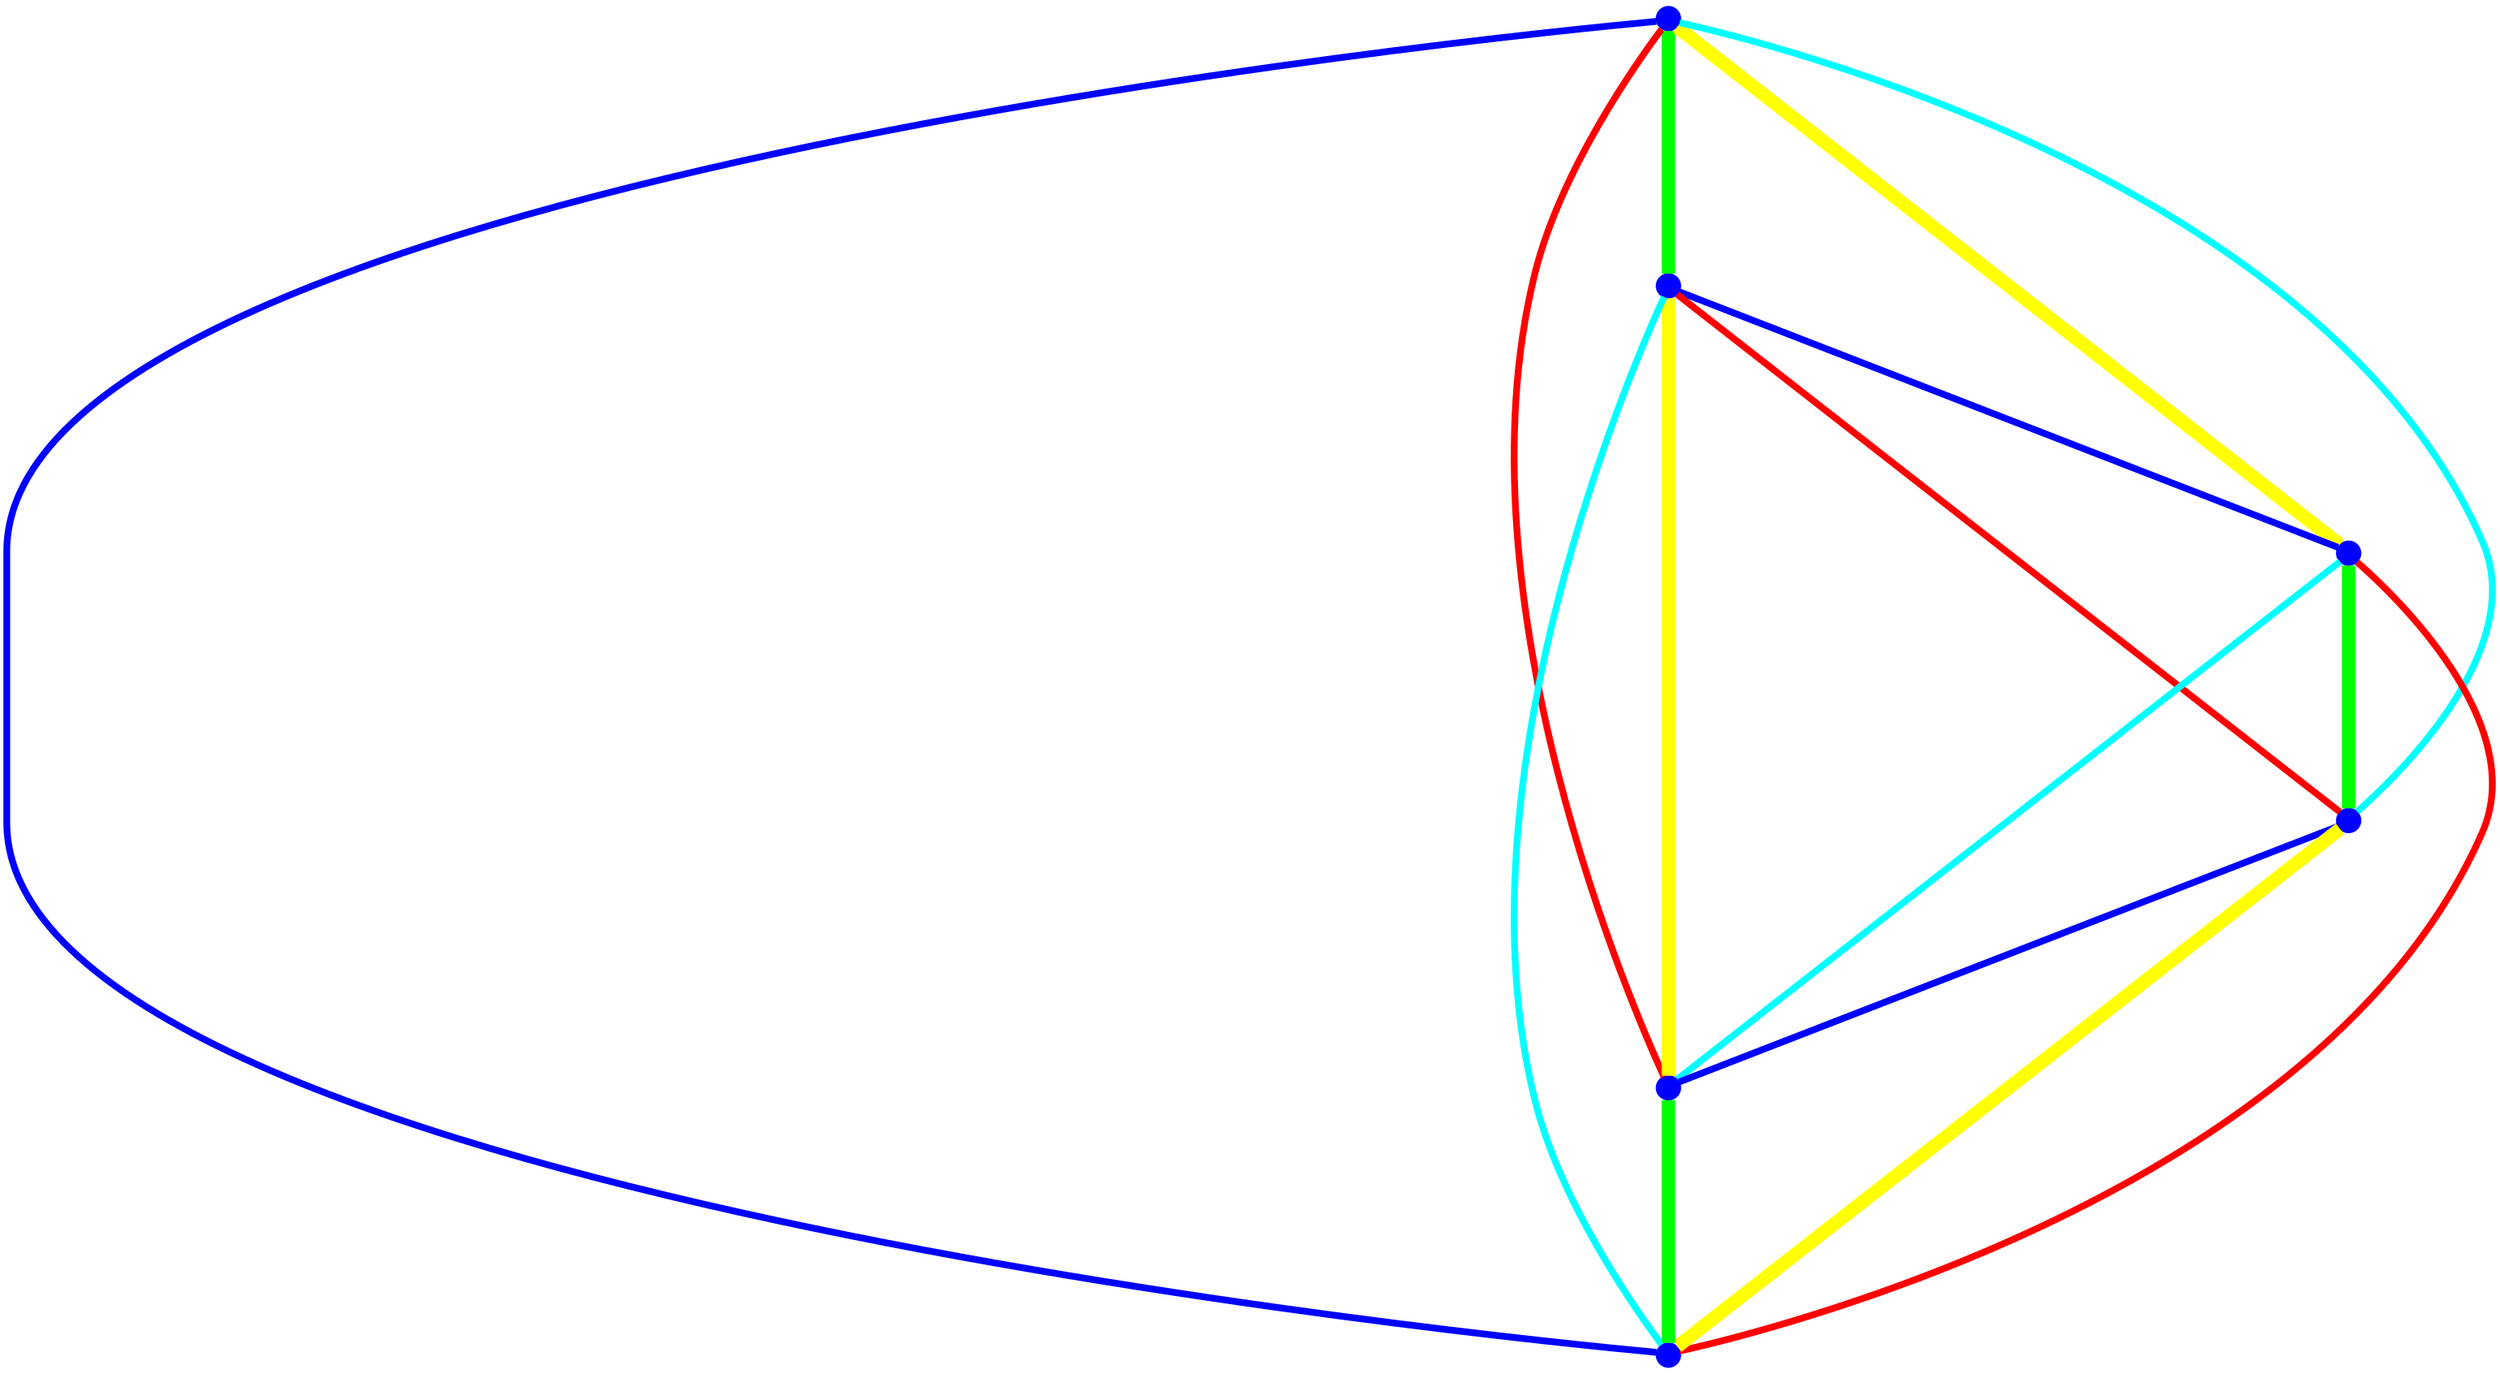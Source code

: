 graph {
ranksep=2
nodesep=2
node [label="" shape=circle style=filled fixedsize=true color=blue fillcolor=blue width=0.2];
"1" -- "2" [style="solid",penwidth="8",color="green"];
"1" -- "3" [style="solid",penwidth="8",color="yellow"];
"1" -- "4" [style="solid",penwidth="4",color="cyan"];
"1" -- "5" [style="solid",penwidth="4",color="red"];
"1" -- "6" [style="solid",penwidth="4",color="blue"];
"2" -- "3" [style="solid",penwidth="4",color="blue"];
"2" -- "4" [style="solid",penwidth="4",color="red"];
"2" -- "5" [style="solid",penwidth="8",color="yellow"];
"2" -- "6" [style="solid",penwidth="4",color="cyan"];
"3" -- "4" [style="solid",penwidth="8",color="green"];
"3" -- "5" [style="solid",penwidth="4",color="cyan"];
"3" -- "6" [style="solid",penwidth="4",color="red"];
"4" -- "5" [style="solid",penwidth="4",color="blue"];
"4" -- "6" [style="solid",penwidth="8",color="yellow"];
"5" -- "6" [style="solid",penwidth="8",color="green"];
}
